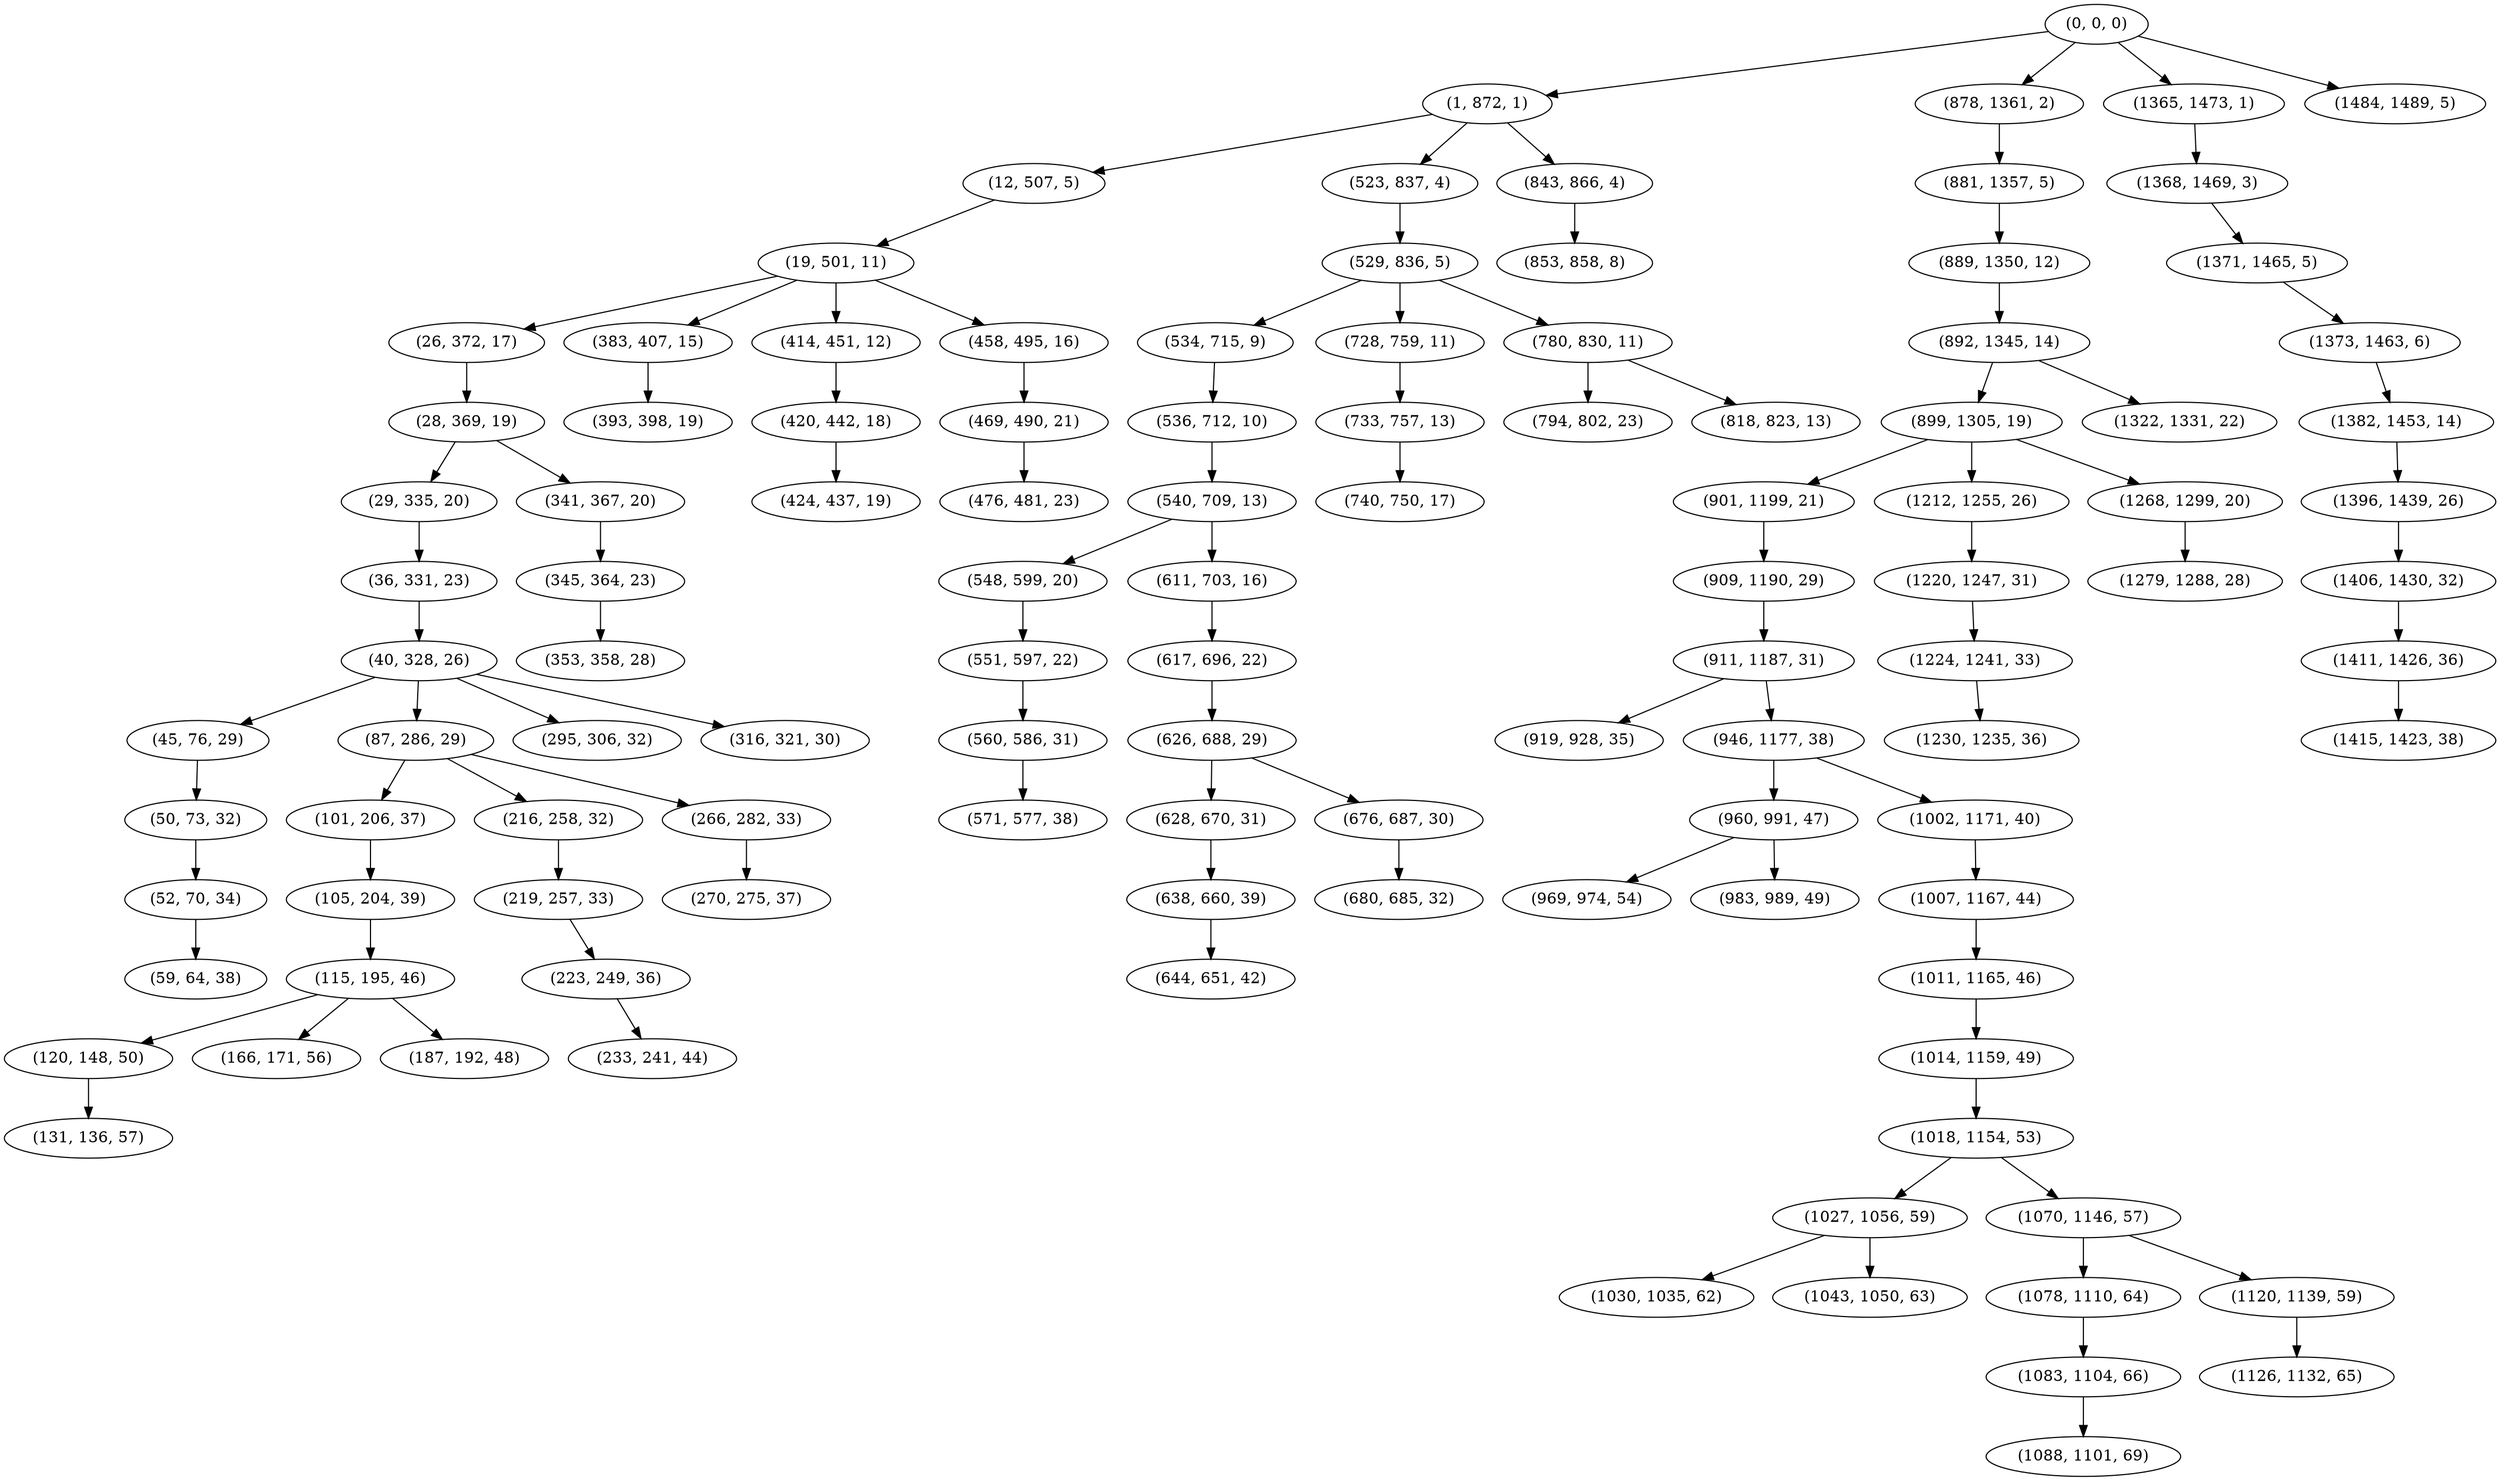 digraph tree {
    "(0, 0, 0)";
    "(1, 872, 1)";
    "(12, 507, 5)";
    "(19, 501, 11)";
    "(26, 372, 17)";
    "(28, 369, 19)";
    "(29, 335, 20)";
    "(36, 331, 23)";
    "(40, 328, 26)";
    "(45, 76, 29)";
    "(50, 73, 32)";
    "(52, 70, 34)";
    "(59, 64, 38)";
    "(87, 286, 29)";
    "(101, 206, 37)";
    "(105, 204, 39)";
    "(115, 195, 46)";
    "(120, 148, 50)";
    "(131, 136, 57)";
    "(166, 171, 56)";
    "(187, 192, 48)";
    "(216, 258, 32)";
    "(219, 257, 33)";
    "(223, 249, 36)";
    "(233, 241, 44)";
    "(266, 282, 33)";
    "(270, 275, 37)";
    "(295, 306, 32)";
    "(316, 321, 30)";
    "(341, 367, 20)";
    "(345, 364, 23)";
    "(353, 358, 28)";
    "(383, 407, 15)";
    "(393, 398, 19)";
    "(414, 451, 12)";
    "(420, 442, 18)";
    "(424, 437, 19)";
    "(458, 495, 16)";
    "(469, 490, 21)";
    "(476, 481, 23)";
    "(523, 837, 4)";
    "(529, 836, 5)";
    "(534, 715, 9)";
    "(536, 712, 10)";
    "(540, 709, 13)";
    "(548, 599, 20)";
    "(551, 597, 22)";
    "(560, 586, 31)";
    "(571, 577, 38)";
    "(611, 703, 16)";
    "(617, 696, 22)";
    "(626, 688, 29)";
    "(628, 670, 31)";
    "(638, 660, 39)";
    "(644, 651, 42)";
    "(676, 687, 30)";
    "(680, 685, 32)";
    "(728, 759, 11)";
    "(733, 757, 13)";
    "(740, 750, 17)";
    "(780, 830, 11)";
    "(794, 802, 23)";
    "(818, 823, 13)";
    "(843, 866, 4)";
    "(853, 858, 8)";
    "(878, 1361, 2)";
    "(881, 1357, 5)";
    "(889, 1350, 12)";
    "(892, 1345, 14)";
    "(899, 1305, 19)";
    "(901, 1199, 21)";
    "(909, 1190, 29)";
    "(911, 1187, 31)";
    "(919, 928, 35)";
    "(946, 1177, 38)";
    "(960, 991, 47)";
    "(969, 974, 54)";
    "(983, 989, 49)";
    "(1002, 1171, 40)";
    "(1007, 1167, 44)";
    "(1011, 1165, 46)";
    "(1014, 1159, 49)";
    "(1018, 1154, 53)";
    "(1027, 1056, 59)";
    "(1030, 1035, 62)";
    "(1043, 1050, 63)";
    "(1070, 1146, 57)";
    "(1078, 1110, 64)";
    "(1083, 1104, 66)";
    "(1088, 1101, 69)";
    "(1120, 1139, 59)";
    "(1126, 1132, 65)";
    "(1212, 1255, 26)";
    "(1220, 1247, 31)";
    "(1224, 1241, 33)";
    "(1230, 1235, 36)";
    "(1268, 1299, 20)";
    "(1279, 1288, 28)";
    "(1322, 1331, 22)";
    "(1365, 1473, 1)";
    "(1368, 1469, 3)";
    "(1371, 1465, 5)";
    "(1373, 1463, 6)";
    "(1382, 1453, 14)";
    "(1396, 1439, 26)";
    "(1406, 1430, 32)";
    "(1411, 1426, 36)";
    "(1415, 1423, 38)";
    "(1484, 1489, 5)";
    "(0, 0, 0)" -> "(1, 872, 1)";
    "(0, 0, 0)" -> "(878, 1361, 2)";
    "(0, 0, 0)" -> "(1365, 1473, 1)";
    "(0, 0, 0)" -> "(1484, 1489, 5)";
    "(1, 872, 1)" -> "(12, 507, 5)";
    "(1, 872, 1)" -> "(523, 837, 4)";
    "(1, 872, 1)" -> "(843, 866, 4)";
    "(12, 507, 5)" -> "(19, 501, 11)";
    "(19, 501, 11)" -> "(26, 372, 17)";
    "(19, 501, 11)" -> "(383, 407, 15)";
    "(19, 501, 11)" -> "(414, 451, 12)";
    "(19, 501, 11)" -> "(458, 495, 16)";
    "(26, 372, 17)" -> "(28, 369, 19)";
    "(28, 369, 19)" -> "(29, 335, 20)";
    "(28, 369, 19)" -> "(341, 367, 20)";
    "(29, 335, 20)" -> "(36, 331, 23)";
    "(36, 331, 23)" -> "(40, 328, 26)";
    "(40, 328, 26)" -> "(45, 76, 29)";
    "(40, 328, 26)" -> "(87, 286, 29)";
    "(40, 328, 26)" -> "(295, 306, 32)";
    "(40, 328, 26)" -> "(316, 321, 30)";
    "(45, 76, 29)" -> "(50, 73, 32)";
    "(50, 73, 32)" -> "(52, 70, 34)";
    "(52, 70, 34)" -> "(59, 64, 38)";
    "(87, 286, 29)" -> "(101, 206, 37)";
    "(87, 286, 29)" -> "(216, 258, 32)";
    "(87, 286, 29)" -> "(266, 282, 33)";
    "(101, 206, 37)" -> "(105, 204, 39)";
    "(105, 204, 39)" -> "(115, 195, 46)";
    "(115, 195, 46)" -> "(120, 148, 50)";
    "(115, 195, 46)" -> "(166, 171, 56)";
    "(115, 195, 46)" -> "(187, 192, 48)";
    "(120, 148, 50)" -> "(131, 136, 57)";
    "(216, 258, 32)" -> "(219, 257, 33)";
    "(219, 257, 33)" -> "(223, 249, 36)";
    "(223, 249, 36)" -> "(233, 241, 44)";
    "(266, 282, 33)" -> "(270, 275, 37)";
    "(341, 367, 20)" -> "(345, 364, 23)";
    "(345, 364, 23)" -> "(353, 358, 28)";
    "(383, 407, 15)" -> "(393, 398, 19)";
    "(414, 451, 12)" -> "(420, 442, 18)";
    "(420, 442, 18)" -> "(424, 437, 19)";
    "(458, 495, 16)" -> "(469, 490, 21)";
    "(469, 490, 21)" -> "(476, 481, 23)";
    "(523, 837, 4)" -> "(529, 836, 5)";
    "(529, 836, 5)" -> "(534, 715, 9)";
    "(529, 836, 5)" -> "(728, 759, 11)";
    "(529, 836, 5)" -> "(780, 830, 11)";
    "(534, 715, 9)" -> "(536, 712, 10)";
    "(536, 712, 10)" -> "(540, 709, 13)";
    "(540, 709, 13)" -> "(548, 599, 20)";
    "(540, 709, 13)" -> "(611, 703, 16)";
    "(548, 599, 20)" -> "(551, 597, 22)";
    "(551, 597, 22)" -> "(560, 586, 31)";
    "(560, 586, 31)" -> "(571, 577, 38)";
    "(611, 703, 16)" -> "(617, 696, 22)";
    "(617, 696, 22)" -> "(626, 688, 29)";
    "(626, 688, 29)" -> "(628, 670, 31)";
    "(626, 688, 29)" -> "(676, 687, 30)";
    "(628, 670, 31)" -> "(638, 660, 39)";
    "(638, 660, 39)" -> "(644, 651, 42)";
    "(676, 687, 30)" -> "(680, 685, 32)";
    "(728, 759, 11)" -> "(733, 757, 13)";
    "(733, 757, 13)" -> "(740, 750, 17)";
    "(780, 830, 11)" -> "(794, 802, 23)";
    "(780, 830, 11)" -> "(818, 823, 13)";
    "(843, 866, 4)" -> "(853, 858, 8)";
    "(878, 1361, 2)" -> "(881, 1357, 5)";
    "(881, 1357, 5)" -> "(889, 1350, 12)";
    "(889, 1350, 12)" -> "(892, 1345, 14)";
    "(892, 1345, 14)" -> "(899, 1305, 19)";
    "(892, 1345, 14)" -> "(1322, 1331, 22)";
    "(899, 1305, 19)" -> "(901, 1199, 21)";
    "(899, 1305, 19)" -> "(1212, 1255, 26)";
    "(899, 1305, 19)" -> "(1268, 1299, 20)";
    "(901, 1199, 21)" -> "(909, 1190, 29)";
    "(909, 1190, 29)" -> "(911, 1187, 31)";
    "(911, 1187, 31)" -> "(919, 928, 35)";
    "(911, 1187, 31)" -> "(946, 1177, 38)";
    "(946, 1177, 38)" -> "(960, 991, 47)";
    "(946, 1177, 38)" -> "(1002, 1171, 40)";
    "(960, 991, 47)" -> "(969, 974, 54)";
    "(960, 991, 47)" -> "(983, 989, 49)";
    "(1002, 1171, 40)" -> "(1007, 1167, 44)";
    "(1007, 1167, 44)" -> "(1011, 1165, 46)";
    "(1011, 1165, 46)" -> "(1014, 1159, 49)";
    "(1014, 1159, 49)" -> "(1018, 1154, 53)";
    "(1018, 1154, 53)" -> "(1027, 1056, 59)";
    "(1018, 1154, 53)" -> "(1070, 1146, 57)";
    "(1027, 1056, 59)" -> "(1030, 1035, 62)";
    "(1027, 1056, 59)" -> "(1043, 1050, 63)";
    "(1070, 1146, 57)" -> "(1078, 1110, 64)";
    "(1070, 1146, 57)" -> "(1120, 1139, 59)";
    "(1078, 1110, 64)" -> "(1083, 1104, 66)";
    "(1083, 1104, 66)" -> "(1088, 1101, 69)";
    "(1120, 1139, 59)" -> "(1126, 1132, 65)";
    "(1212, 1255, 26)" -> "(1220, 1247, 31)";
    "(1220, 1247, 31)" -> "(1224, 1241, 33)";
    "(1224, 1241, 33)" -> "(1230, 1235, 36)";
    "(1268, 1299, 20)" -> "(1279, 1288, 28)";
    "(1365, 1473, 1)" -> "(1368, 1469, 3)";
    "(1368, 1469, 3)" -> "(1371, 1465, 5)";
    "(1371, 1465, 5)" -> "(1373, 1463, 6)";
    "(1373, 1463, 6)" -> "(1382, 1453, 14)";
    "(1382, 1453, 14)" -> "(1396, 1439, 26)";
    "(1396, 1439, 26)" -> "(1406, 1430, 32)";
    "(1406, 1430, 32)" -> "(1411, 1426, 36)";
    "(1411, 1426, 36)" -> "(1415, 1423, 38)";
}
